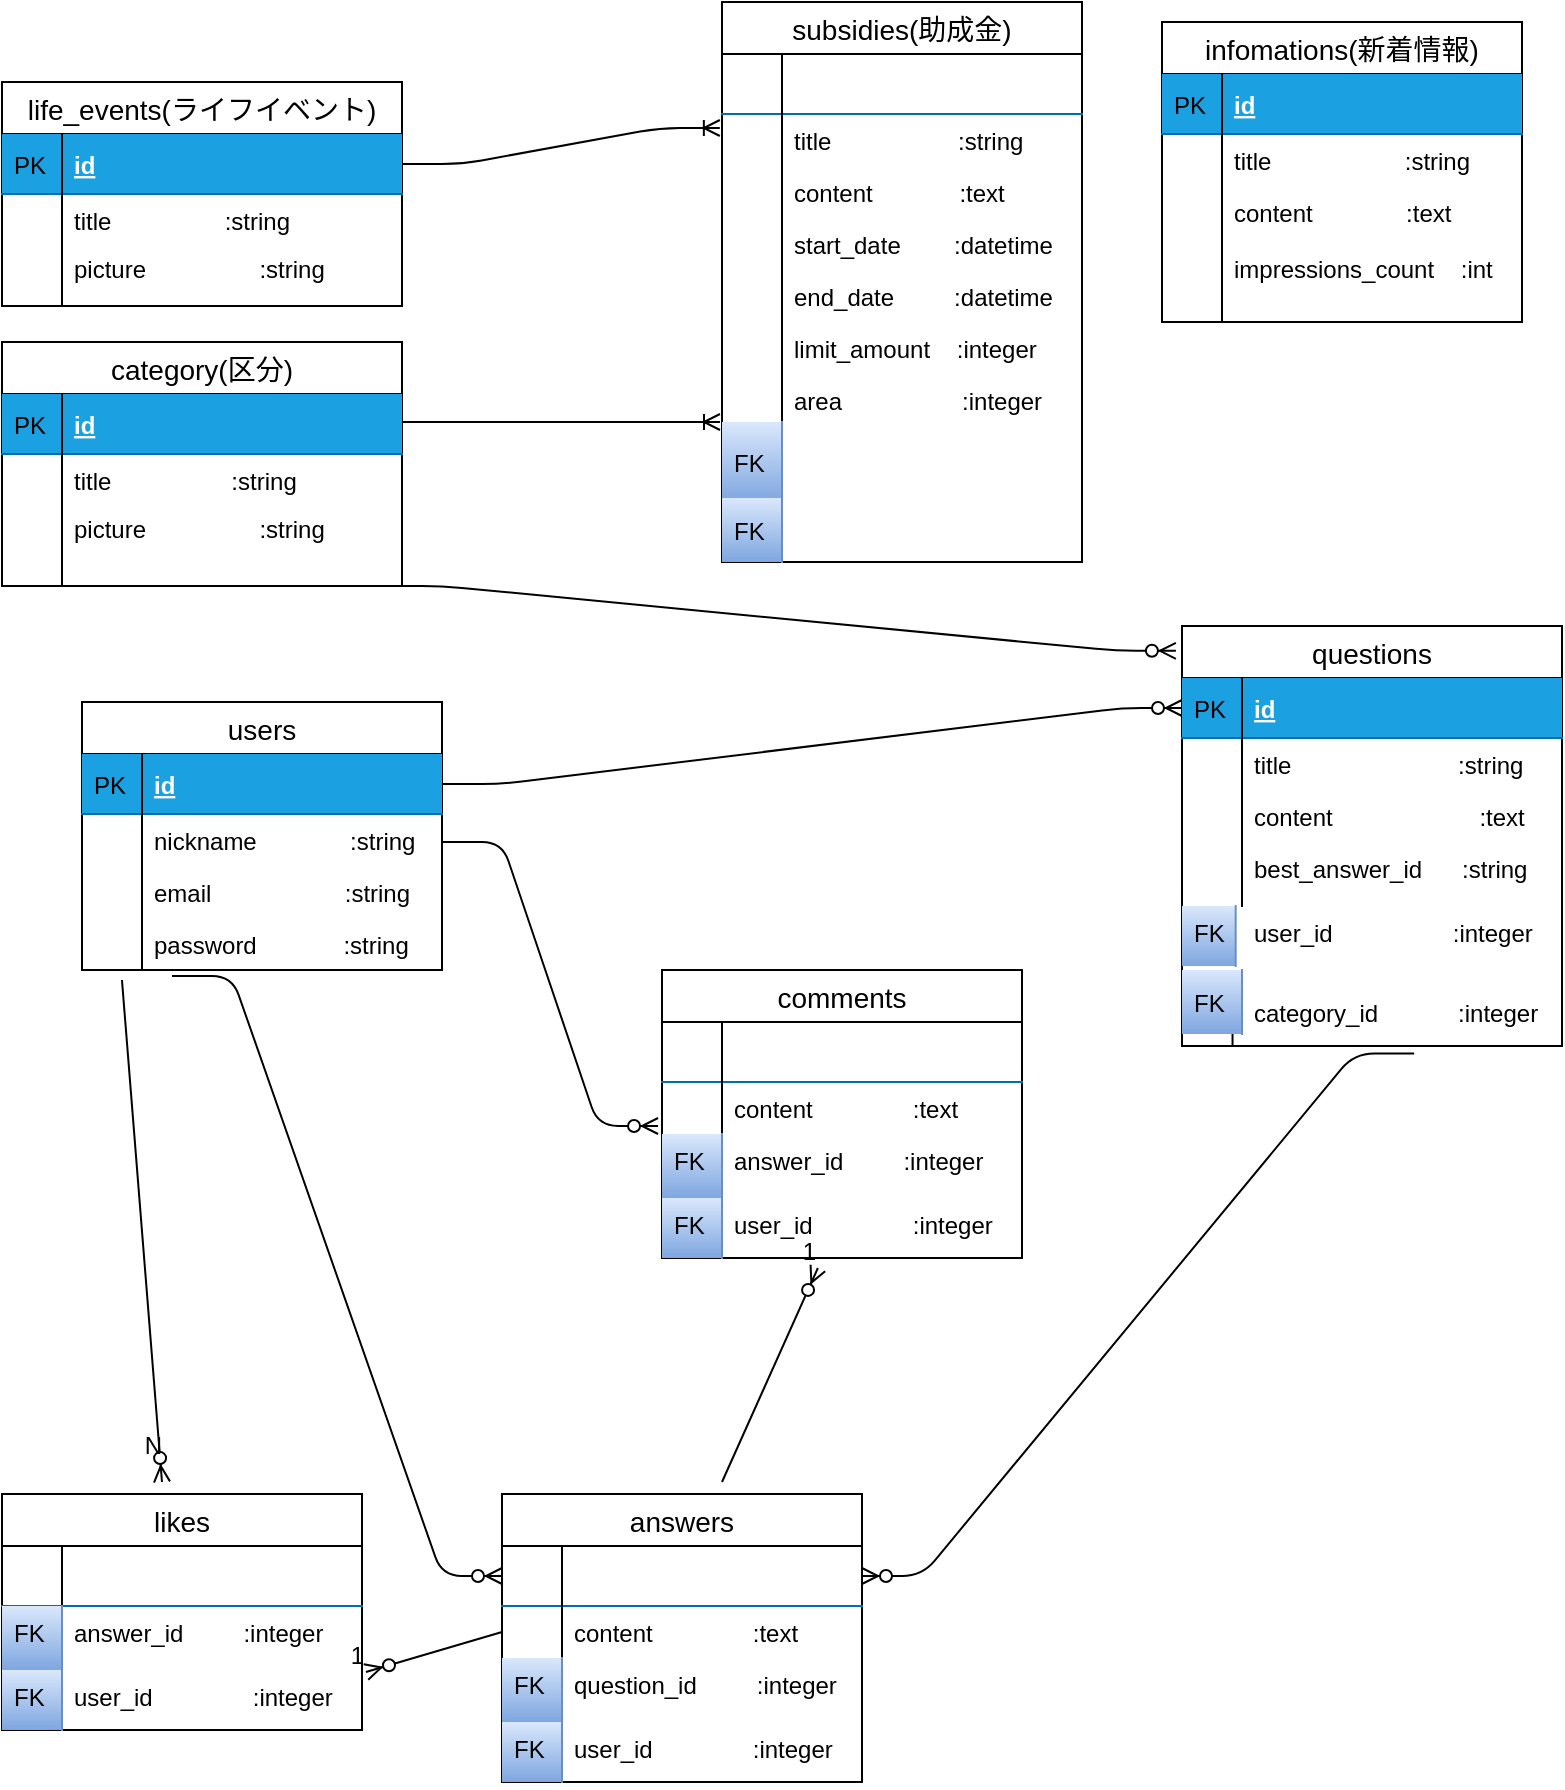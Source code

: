 <mxfile version="13.1.3">
    <diagram id="6hGFLwfOUW9BJ-s0fimq" name="Page-1">
        <mxGraphModel dx="965" dy="697" grid="1" gridSize="10" guides="1" tooltips="1" connect="1" arrows="1" fold="1" page="1" pageScale="1" pageWidth="827" pageHeight="1169" math="0" shadow="0">
            <root>
                <mxCell id="0"/>
                <mxCell id="1" parent="0"/>
                <mxCell id="82" value="" style="edgeStyle=entityRelationEdgeStyle;fontSize=12;html=1;endArrow=ERoneToMany;entryX=-0.006;entryY=0.269;entryDx=0;entryDy=0;exitX=1;exitY=0.5;exitDx=0;exitDy=0;entryPerimeter=0;" parent="1" source="39" target="22" edge="1">
                    <mxGeometry width="100" height="100" relative="1" as="geometry">
                        <mxPoint x="240" y="364" as="sourcePoint"/>
                        <mxPoint x="340" y="264" as="targetPoint"/>
                    </mxGeometry>
                </mxCell>
                <mxCell id="83" value="category(区分)" style="swimlane;fontStyle=0;childLayout=stackLayout;horizontal=1;startSize=26;horizontalStack=0;resizeParent=1;resizeParentMax=0;resizeLast=0;collapsible=1;marginBottom=0;align=center;fontSize=14;" parent="1" vertex="1">
                    <mxGeometry x="20" y="430" width="200" height="122" as="geometry"/>
                </mxCell>
                <mxCell id="84" value="id" style="shape=partialRectangle;top=0;left=0;right=0;bottom=1;align=left;verticalAlign=middle;fillColor=#1ba1e2;spacingLeft=34;spacingRight=4;overflow=hidden;rotatable=0;points=[[0,0.5],[1,0.5]];portConstraint=eastwest;dropTarget=0;fontStyle=5;fontSize=12;strokeColor=#006EAF;fontColor=#ffffff;" parent="83" vertex="1">
                    <mxGeometry y="26" width="200" height="30" as="geometry"/>
                </mxCell>
                <mxCell id="85" value="PK" style="shape=partialRectangle;top=0;left=0;bottom=0;fillColor=none;align=left;verticalAlign=middle;spacingLeft=4;spacingRight=4;overflow=hidden;rotatable=0;points=[];portConstraint=eastwest;part=1;fontSize=12;" parent="84" vertex="1" connectable="0">
                    <mxGeometry width="30" height="30" as="geometry"/>
                </mxCell>
                <mxCell id="86" value="title                  :string" style="shape=partialRectangle;top=0;left=0;right=0;bottom=0;align=left;verticalAlign=top;fillColor=none;spacingLeft=34;spacingRight=4;overflow=hidden;rotatable=0;points=[[0,0.5],[1,0.5]];portConstraint=eastwest;dropTarget=0;fontSize=12;" parent="83" vertex="1">
                    <mxGeometry y="56" width="200" height="64" as="geometry"/>
                </mxCell>
                <mxCell id="87" value="" style="shape=partialRectangle;top=0;left=0;bottom=0;fillColor=none;align=left;verticalAlign=top;spacingLeft=4;spacingRight=4;overflow=hidden;rotatable=0;points=[];portConstraint=eastwest;part=1;fontSize=12;" parent="86" vertex="1" connectable="0">
                    <mxGeometry width="30" height="64" as="geometry"/>
                </mxCell>
                <mxCell id="88" value="" style="shape=partialRectangle;top=0;left=0;right=0;bottom=0;align=left;verticalAlign=top;fillColor=none;spacingLeft=34;spacingRight=4;overflow=hidden;rotatable=0;points=[[0,0.5],[1,0.5]];portConstraint=eastwest;dropTarget=0;fontSize=12;" parent="83" vertex="1">
                    <mxGeometry y="120" width="200" height="2" as="geometry"/>
                </mxCell>
                <mxCell id="89" value="" style="shape=partialRectangle;top=0;left=0;bottom=0;fillColor=none;align=left;verticalAlign=top;spacingLeft=4;spacingRight=4;overflow=hidden;rotatable=0;points=[];portConstraint=eastwest;part=1;fontSize=12;" parent="88" vertex="1" connectable="0">
                    <mxGeometry width="30" height="2.0" as="geometry"/>
                </mxCell>
                <mxCell id="90" value="" style="edgeStyle=entityRelationEdgeStyle;fontSize=12;html=1;endArrow=ERoneToMany;exitX=1;exitY=0.5;exitDx=0;exitDy=0;" parent="1" edge="1">
                    <mxGeometry width="100" height="100" relative="1" as="geometry">
                        <mxPoint x="220" y="470" as="sourcePoint"/>
                        <mxPoint x="379" y="470" as="targetPoint"/>
                    </mxGeometry>
                </mxCell>
                <mxCell id="38" value="life_events(ライフイベント)" style="swimlane;fontStyle=0;childLayout=stackLayout;horizontal=1;startSize=26;horizontalStack=0;resizeParent=1;resizeParentMax=0;resizeLast=0;collapsible=1;marginBottom=0;align=center;fontSize=14;" parent="1" vertex="1">
                    <mxGeometry x="20" y="300" width="200" height="112" as="geometry"/>
                </mxCell>
                <mxCell id="39" value="id" style="shape=partialRectangle;top=0;left=0;right=0;bottom=1;align=left;verticalAlign=middle;fillColor=#1ba1e2;spacingLeft=34;spacingRight=4;overflow=hidden;rotatable=0;points=[[0,0.5],[1,0.5]];portConstraint=eastwest;dropTarget=0;fontStyle=5;fontSize=12;strokeColor=#006EAF;fontColor=#ffffff;" parent="38" vertex="1">
                    <mxGeometry y="26" width="200" height="30" as="geometry"/>
                </mxCell>
                <mxCell id="40" value="PK" style="shape=partialRectangle;top=0;left=0;bottom=0;fillColor=none;align=left;verticalAlign=middle;spacingLeft=4;spacingRight=4;overflow=hidden;rotatable=0;points=[];portConstraint=eastwest;part=1;fontSize=12;" parent="39" vertex="1" connectable="0">
                    <mxGeometry width="30" height="30" as="geometry"/>
                </mxCell>
                <mxCell id="41" value="title                 :string" style="shape=partialRectangle;top=0;left=0;right=0;bottom=0;align=left;verticalAlign=top;fillColor=none;spacingLeft=34;spacingRight=4;overflow=hidden;rotatable=0;points=[[0,0.5],[1,0.5]];portConstraint=eastwest;dropTarget=0;fontSize=12;" parent="38" vertex="1">
                    <mxGeometry y="56" width="200" height="54" as="geometry"/>
                </mxCell>
                <mxCell id="42" value="" style="shape=partialRectangle;top=0;left=0;bottom=0;fillColor=none;align=left;verticalAlign=top;spacingLeft=4;spacingRight=4;overflow=hidden;rotatable=0;points=[];portConstraint=eastwest;part=1;fontSize=12;" parent="41" vertex="1" connectable="0">
                    <mxGeometry width="30" height="54.0" as="geometry"/>
                </mxCell>
                <mxCell id="55" value="" style="shape=partialRectangle;top=0;left=0;right=0;bottom=0;align=left;verticalAlign=top;fillColor=none;spacingLeft=34;spacingRight=4;overflow=hidden;rotatable=0;points=[[0,0.5],[1,0.5]];portConstraint=eastwest;dropTarget=0;fontSize=12;" parent="38" vertex="1">
                    <mxGeometry y="110" width="200" height="2" as="geometry"/>
                </mxCell>
                <mxCell id="56" value="" style="shape=partialRectangle;top=0;left=0;bottom=0;fillColor=none;align=left;verticalAlign=top;spacingLeft=4;spacingRight=4;overflow=hidden;rotatable=0;points=[];portConstraint=eastwest;part=1;fontSize=12;" parent="55" vertex="1" connectable="0">
                    <mxGeometry width="30" height="2.0" as="geometry"/>
                </mxCell>
                <mxCell id="19" value="subsidies(助成金)" style="swimlane;fontStyle=0;childLayout=stackLayout;horizontal=1;startSize=26;horizontalStack=0;resizeParent=1;resizeParentMax=0;resizeLast=0;collapsible=1;marginBottom=0;align=center;fontSize=14;" parent="1" vertex="1">
                    <mxGeometry x="380" y="260" width="180" height="280" as="geometry">
                        <mxRectangle x="380" y="260" width="140" height="26" as="alternateBounds"/>
                    </mxGeometry>
                </mxCell>
                <mxCell id="20" value="id" style="shape=partialRectangle;top=0;left=0;right=0;bottom=1;align=left;verticalAlign=middle;fillColor=none;spacingLeft=34;spacingRight=4;overflow=hidden;rotatable=0;points=[[0,0.5],[1,0.5]];portConstraint=eastwest;dropTarget=0;fontStyle=5;fontSize=12;strokeColor=#006EAF;fontColor=#ffffff;" parent="19" vertex="1">
                    <mxGeometry y="26" width="180" height="30" as="geometry"/>
                </mxCell>
                <mxCell id="21" value="" style="shape=partialRectangle;top=0;left=0;bottom=0;fillColor=none;align=left;verticalAlign=middle;spacingLeft=4;spacingRight=4;overflow=hidden;rotatable=0;points=[];portConstraint=eastwest;part=1;fontSize=12;" parent="20" vertex="1" connectable="0">
                    <mxGeometry width="30" height="30" as="geometry"/>
                </mxCell>
                <mxCell id="22" value="title                   :string" style="shape=partialRectangle;top=0;left=0;right=0;bottom=0;align=left;verticalAlign=top;fillColor=none;spacingLeft=34;spacingRight=4;overflow=hidden;rotatable=0;points=[[0,0.5],[1,0.5]];portConstraint=eastwest;dropTarget=0;fontSize=12;" parent="19" vertex="1">
                    <mxGeometry y="56" width="180" height="26" as="geometry"/>
                </mxCell>
                <mxCell id="23" value="" style="shape=partialRectangle;top=0;left=0;bottom=0;fillColor=none;align=left;verticalAlign=top;spacingLeft=4;spacingRight=4;overflow=hidden;rotatable=0;points=[];portConstraint=eastwest;part=1;fontSize=12;" parent="22" vertex="1" connectable="0">
                    <mxGeometry width="30" height="26" as="geometry"/>
                </mxCell>
                <mxCell id="24" value="content             :text" style="shape=partialRectangle;top=0;left=0;right=0;bottom=0;align=left;verticalAlign=top;fillColor=none;spacingLeft=34;spacingRight=4;overflow=hidden;rotatable=0;points=[[0,0.5],[1,0.5]];portConstraint=eastwest;dropTarget=0;fontSize=12;" parent="19" vertex="1">
                    <mxGeometry y="82" width="180" height="26" as="geometry"/>
                </mxCell>
                <mxCell id="25" value="" style="shape=partialRectangle;top=0;left=0;bottom=0;fillColor=none;align=left;verticalAlign=top;spacingLeft=4;spacingRight=4;overflow=hidden;rotatable=0;points=[];portConstraint=eastwest;part=1;fontSize=12;" parent="24" vertex="1" connectable="0">
                    <mxGeometry width="30" height="26" as="geometry"/>
                </mxCell>
                <mxCell id="26" value="start_date        :datetime" style="shape=partialRectangle;top=0;left=0;right=0;bottom=0;align=left;verticalAlign=top;fillColor=none;spacingLeft=34;spacingRight=4;overflow=hidden;rotatable=0;points=[[0,0.5],[1,0.5]];portConstraint=eastwest;dropTarget=0;fontSize=12;" parent="19" vertex="1">
                    <mxGeometry y="108" width="180" height="26" as="geometry"/>
                </mxCell>
                <mxCell id="27" value="" style="shape=partialRectangle;top=0;left=0;bottom=0;fillColor=none;align=left;verticalAlign=top;spacingLeft=4;spacingRight=4;overflow=hidden;rotatable=0;points=[];portConstraint=eastwest;part=1;fontSize=12;" parent="26" vertex="1" connectable="0">
                    <mxGeometry width="30" height="26" as="geometry"/>
                </mxCell>
                <mxCell id="28" value="end_date         :datetime" style="shape=partialRectangle;top=0;left=0;right=0;bottom=0;align=left;verticalAlign=top;fillColor=none;spacingLeft=34;spacingRight=4;overflow=hidden;rotatable=0;points=[[0,0.5],[1,0.5]];portConstraint=eastwest;dropTarget=0;fontSize=12;" parent="19" vertex="1">
                    <mxGeometry y="134" width="180" height="26" as="geometry"/>
                </mxCell>
                <mxCell id="29" value="" style="shape=partialRectangle;top=0;left=0;bottom=0;fillColor=none;align=left;verticalAlign=top;spacingLeft=4;spacingRight=4;overflow=hidden;rotatable=0;points=[];portConstraint=eastwest;part=1;fontSize=12;" parent="28" vertex="1" connectable="0">
                    <mxGeometry width="30" height="26" as="geometry"/>
                </mxCell>
                <mxCell id="34" value="limit_amount    :integer" style="shape=partialRectangle;top=0;left=0;right=0;bottom=0;align=left;verticalAlign=top;fillColor=none;spacingLeft=34;spacingRight=4;overflow=hidden;rotatable=0;points=[[0,0.5],[1,0.5]];portConstraint=eastwest;dropTarget=0;fontSize=12;" parent="19" vertex="1">
                    <mxGeometry y="160" width="180" height="26" as="geometry"/>
                </mxCell>
                <mxCell id="35" value="" style="shape=partialRectangle;top=0;left=0;bottom=0;fillColor=none;align=left;verticalAlign=top;spacingLeft=4;spacingRight=4;overflow=hidden;rotatable=0;points=[];portConstraint=eastwest;part=1;fontSize=12;" parent="34" vertex="1" connectable="0">
                    <mxGeometry width="30" height="26" as="geometry"/>
                </mxCell>
                <mxCell id="36" value="area                  :integer" style="shape=partialRectangle;top=0;left=0;right=0;bottom=0;align=left;verticalAlign=top;fillColor=none;spacingLeft=34;spacingRight=4;overflow=hidden;rotatable=0;points=[[0,0.5],[1,0.5]];portConstraint=eastwest;dropTarget=0;fontSize=12;" parent="19" vertex="1">
                    <mxGeometry y="186" width="180" height="94" as="geometry"/>
                </mxCell>
                <mxCell id="37" value="" style="shape=partialRectangle;top=0;left=0;bottom=0;fillColor=none;align=left;verticalAlign=top;spacingLeft=4;spacingRight=4;overflow=hidden;rotatable=0;points=[];portConstraint=eastwest;part=1;fontSize=12;" parent="36" vertex="1" connectable="0">
                    <mxGeometry width="30" height="94.0" as="geometry"/>
                </mxCell>
                <mxCell id="116" value="users" style="swimlane;fontStyle=0;childLayout=stackLayout;horizontal=1;startSize=26;horizontalStack=0;resizeParent=1;resizeParentMax=0;resizeLast=0;collapsible=1;marginBottom=0;align=center;fontSize=14;" parent="1" vertex="1">
                    <mxGeometry x="60" y="610" width="180" height="134" as="geometry">
                        <mxRectangle x="380" y="260" width="140" height="26" as="alternateBounds"/>
                    </mxGeometry>
                </mxCell>
                <mxCell id="117" value="id" style="shape=partialRectangle;top=0;left=0;right=0;bottom=1;align=left;verticalAlign=middle;fillColor=#1ba1e2;spacingLeft=34;spacingRight=4;overflow=hidden;rotatable=0;points=[[0,0.5],[1,0.5]];portConstraint=eastwest;dropTarget=0;fontStyle=5;fontSize=12;strokeColor=#006EAF;fontColor=#ffffff;" parent="116" vertex="1">
                    <mxGeometry y="26" width="180" height="30" as="geometry"/>
                </mxCell>
                <mxCell id="118" value="PK" style="shape=partialRectangle;top=0;left=0;bottom=0;fillColor=none;align=left;verticalAlign=middle;spacingLeft=4;spacingRight=4;overflow=hidden;rotatable=0;points=[];portConstraint=eastwest;part=1;fontSize=12;" parent="117" vertex="1" connectable="0">
                    <mxGeometry width="30" height="30" as="geometry"/>
                </mxCell>
                <mxCell id="119" value="nickname              :string" style="shape=partialRectangle;top=0;left=0;right=0;bottom=0;align=left;verticalAlign=top;fillColor=none;spacingLeft=34;spacingRight=4;overflow=hidden;rotatable=0;points=[[0,0.5],[1,0.5]];portConstraint=eastwest;dropTarget=0;fontSize=12;" parent="116" vertex="1">
                    <mxGeometry y="56" width="180" height="26" as="geometry"/>
                </mxCell>
                <mxCell id="120" value="" style="shape=partialRectangle;top=0;left=0;bottom=0;fillColor=none;align=left;verticalAlign=top;spacingLeft=4;spacingRight=4;overflow=hidden;rotatable=0;points=[];portConstraint=eastwest;part=1;fontSize=12;" parent="119" vertex="1" connectable="0">
                    <mxGeometry width="30" height="26" as="geometry"/>
                </mxCell>
                <mxCell id="121" value="email                    :string" style="shape=partialRectangle;top=0;left=0;right=0;bottom=0;align=left;verticalAlign=top;fillColor=none;spacingLeft=34;spacingRight=4;overflow=hidden;rotatable=0;points=[[0,0.5],[1,0.5]];portConstraint=eastwest;dropTarget=0;fontSize=12;" parent="116" vertex="1">
                    <mxGeometry y="82" width="180" height="26" as="geometry"/>
                </mxCell>
                <mxCell id="122" value="" style="shape=partialRectangle;top=0;left=0;bottom=0;fillColor=none;align=left;verticalAlign=top;spacingLeft=4;spacingRight=4;overflow=hidden;rotatable=0;points=[];portConstraint=eastwest;part=1;fontSize=12;" parent="121" vertex="1" connectable="0">
                    <mxGeometry width="30" height="26" as="geometry"/>
                </mxCell>
                <mxCell id="123" value="password             :string" style="shape=partialRectangle;top=0;left=0;right=0;bottom=0;align=left;verticalAlign=top;fillColor=none;spacingLeft=34;spacingRight=4;overflow=hidden;rotatable=0;points=[[0,0.5],[1,0.5]];portConstraint=eastwest;dropTarget=0;fontSize=12;" parent="116" vertex="1">
                    <mxGeometry y="108" width="180" height="26" as="geometry"/>
                </mxCell>
                <mxCell id="124" value="" style="shape=partialRectangle;top=0;left=0;bottom=0;fillColor=none;align=left;verticalAlign=top;spacingLeft=4;spacingRight=4;overflow=hidden;rotatable=0;points=[];portConstraint=eastwest;part=1;fontSize=12;" parent="123" vertex="1" connectable="0">
                    <mxGeometry width="30" height="26" as="geometry"/>
                </mxCell>
                <mxCell id="160" value="" style="edgeStyle=entityRelationEdgeStyle;fontSize=12;html=1;endArrow=ERzeroToMany;endFill=1;exitX=0.25;exitY=1.115;exitDx=0;exitDy=0;exitPerimeter=0;entryX=0;entryY=0.5;entryDx=0;entryDy=0;" parent="1" source="123" target="136" edge="1">
                    <mxGeometry width="100" height="100" relative="1" as="geometry">
                        <mxPoint x="280" y="720" as="sourcePoint"/>
                        <mxPoint x="270" y="980" as="targetPoint"/>
                    </mxGeometry>
                </mxCell>
                <mxCell id="161" value="" style="edgeStyle=entityRelationEdgeStyle;fontSize=12;html=1;endArrow=ERzeroToMany;endFill=1;entryX=0;entryY=0.5;entryDx=0;entryDy=0;exitX=1;exitY=0.5;exitDx=0;exitDy=0;" parent="1" source="117" target="145" edge="1">
                    <mxGeometry width="100" height="100" relative="1" as="geometry">
                        <mxPoint x="250" y="651" as="sourcePoint"/>
                        <mxPoint x="410" y="780" as="targetPoint"/>
                    </mxGeometry>
                </mxCell>
                <mxCell id="178" value="" style="edgeStyle=entityRelationEdgeStyle;fontSize=12;html=1;endArrow=ERzeroToMany;endFill=1;exitX=0.611;exitY=1.125;exitDx=0;exitDy=0;exitPerimeter=0;" parent="1" source="204" target="136" edge="1">
                    <mxGeometry width="100" height="100" relative="1" as="geometry">
                        <mxPoint x="580" y="870" as="sourcePoint"/>
                        <mxPoint x="570" y="940" as="targetPoint"/>
                    </mxGeometry>
                </mxCell>
                <mxCell id="191" value="" style="endArrow=ERzeroToMany;html=1;rounded=0;exitX=0.111;exitY=1.192;exitDx=0;exitDy=0;exitPerimeter=0;endFill=1;" parent="1" source="123" edge="1">
                    <mxGeometry relative="1" as="geometry">
                        <mxPoint x="80" y="760" as="sourcePoint"/>
                        <mxPoint x="100" y="1000" as="targetPoint"/>
                        <Array as="points">
                            <mxPoint x="100" y="1000"/>
                        </Array>
                    </mxGeometry>
                </mxCell>
                <mxCell id="192" value="N" style="resizable=0;html=1;align=right;verticalAlign=bottom;" parent="191" connectable="0" vertex="1">
                    <mxGeometry x="1" relative="1" as="geometry">
                        <mxPoint y="-9.95" as="offset"/>
                    </mxGeometry>
                </mxCell>
                <mxCell id="2" value="infomations(新着情報)" style="swimlane;fontStyle=0;childLayout=stackLayout;horizontal=1;startSize=26;horizontalStack=0;resizeParent=1;resizeParentMax=0;resizeLast=0;collapsible=1;marginBottom=0;align=center;fontSize=14;" parent="1" vertex="1">
                    <mxGeometry x="600" y="270" width="180" height="150" as="geometry"/>
                </mxCell>
                <mxCell id="3" value="id" style="shape=partialRectangle;top=0;left=0;right=0;bottom=1;align=left;verticalAlign=middle;fillColor=#1ba1e2;spacingLeft=34;spacingRight=4;overflow=hidden;rotatable=0;points=[[0,0.5],[1,0.5]];portConstraint=eastwest;dropTarget=0;fontStyle=5;fontSize=12;strokeColor=#006EAF;fontColor=#ffffff;" parent="2" vertex="1">
                    <mxGeometry y="26" width="180" height="30" as="geometry"/>
                </mxCell>
                <mxCell id="4" value="PK" style="shape=partialRectangle;top=0;left=0;bottom=0;fillColor=none;align=left;verticalAlign=middle;spacingLeft=4;spacingRight=4;overflow=hidden;rotatable=0;points=[];portConstraint=eastwest;part=1;fontSize=12;" parent="3" vertex="1" connectable="0">
                    <mxGeometry width="30" height="30" as="geometry"/>
                </mxCell>
                <mxCell id="5" value="title                    :string" style="shape=partialRectangle;top=0;left=0;right=0;bottom=0;align=left;verticalAlign=top;fillColor=none;spacingLeft=34;spacingRight=4;overflow=hidden;rotatable=0;points=[[0,0.5],[1,0.5]];portConstraint=eastwest;dropTarget=0;fontSize=12;" parent="2" vertex="1">
                    <mxGeometry y="56" width="180" height="26" as="geometry"/>
                </mxCell>
                <mxCell id="6" value="" style="shape=partialRectangle;top=0;left=0;bottom=0;fillColor=none;align=left;verticalAlign=top;spacingLeft=4;spacingRight=4;overflow=hidden;rotatable=0;points=[];portConstraint=eastwest;part=1;fontSize=12;" parent="5" vertex="1" connectable="0">
                    <mxGeometry width="30" height="26" as="geometry"/>
                </mxCell>
                <mxCell id="7" value="content              :text" style="shape=partialRectangle;top=0;left=0;right=0;bottom=0;align=left;verticalAlign=top;fillColor=none;spacingLeft=34;spacingRight=4;overflow=hidden;rotatable=0;points=[[0,0.5],[1,0.5]];portConstraint=eastwest;dropTarget=0;fontSize=12;" parent="2" vertex="1">
                    <mxGeometry y="82" width="180" height="26" as="geometry"/>
                </mxCell>
                <mxCell id="8" value="" style="shape=partialRectangle;top=0;left=0;bottom=0;fillColor=none;align=left;verticalAlign=top;spacingLeft=4;spacingRight=4;overflow=hidden;rotatable=0;points=[];portConstraint=eastwest;part=1;fontSize=12;" parent="7" vertex="1" connectable="0">
                    <mxGeometry width="30" height="26" as="geometry"/>
                </mxCell>
                <mxCell id="11" value="" style="shape=partialRectangle;top=0;left=0;right=0;bottom=0;align=left;verticalAlign=top;fillColor=none;spacingLeft=34;spacingRight=4;overflow=hidden;rotatable=0;points=[[0,0.5],[1,0.5]];portConstraint=eastwest;dropTarget=0;fontSize=12;" parent="2" vertex="1">
                    <mxGeometry y="108" width="180" height="42" as="geometry"/>
                </mxCell>
                <mxCell id="12" value="" style="shape=partialRectangle;top=0;left=0;bottom=0;fillColor=none;align=left;verticalAlign=top;spacingLeft=4;spacingRight=4;overflow=hidden;rotatable=0;points=[];portConstraint=eastwest;part=1;fontSize=12;" parent="11" vertex="1" connectable="0">
                    <mxGeometry width="30" height="42" as="geometry"/>
                </mxCell>
                <mxCell id="80" value="life_event_id    :integer" style="shape=partialRectangle;top=0;left=0;right=0;bottom=1;align=left;verticalAlign=middle;fillColor=none;spacingLeft=34;spacingRight=4;overflow=hidden;rotatable=0;points=[[0,0.5],[1,0.5]];portConstraint=eastwest;dropTarget=0;fontStyle=5;fontSize=12;strokeColor=none;fontColor=#FFFFFF;" parent="1" vertex="1">
                    <mxGeometry x="380" y="470" width="180" height="40" as="geometry"/>
                </mxCell>
                <mxCell id="81" value="FK" style="shape=partialRectangle;top=0;left=0;bottom=0;fillColor=#dae8fc;align=left;verticalAlign=middle;spacingLeft=4;spacingRight=4;overflow=hidden;rotatable=0;points=[];portConstraint=eastwest;part=1;fontSize=12;strokeColor=#6c8ebf;gradientColor=#7ea6e0;" parent="80" vertex="1" connectable="0">
                    <mxGeometry width="30" height="40" as="geometry"/>
                </mxCell>
                <mxCell id="95" value="category_id    :integer" style="shape=partialRectangle;top=0;left=0;right=0;bottom=1;align=left;verticalAlign=middle;fillColor=none;spacingLeft=34;spacingRight=4;overflow=hidden;rotatable=0;points=[[0,0.5],[1,0.5]];portConstraint=eastwest;dropTarget=0;fontStyle=5;fontSize=12;strokeColor=none;fontColor=#FFFFFF;" parent="1" vertex="1">
                    <mxGeometry x="380" y="508" width="180" height="32" as="geometry"/>
                </mxCell>
                <mxCell id="96" value="FK" style="shape=partialRectangle;top=0;left=0;bottom=0;fillColor=#dae8fc;align=left;verticalAlign=middle;spacingLeft=4;spacingRight=4;overflow=hidden;rotatable=0;points=[];portConstraint=eastwest;part=1;fontSize=12;strokeColor=#6c8ebf;gradientColor=#7ea6e0;" parent="95" vertex="1" connectable="0">
                    <mxGeometry width="30" height="32" as="geometry"/>
                </mxCell>
                <mxCell id="195" value="impressions_count    :int" style="shape=partialRectangle;top=0;left=0;right=0;bottom=0;align=left;verticalAlign=top;fillColor=none;spacingLeft=34;spacingRight=4;overflow=hidden;rotatable=0;points=[[0,0.5],[1,0.5]];portConstraint=eastwest;dropTarget=0;fontSize=12;" parent="1" vertex="1">
                    <mxGeometry x="600" y="380" width="180" height="26" as="geometry"/>
                </mxCell>
                <mxCell id="196" value="" style="shape=partialRectangle;top=0;left=0;bottom=0;fillColor=none;align=left;verticalAlign=top;spacingLeft=4;spacingRight=4;overflow=hidden;rotatable=0;points=[];portConstraint=eastwest;part=1;fontSize=12;" parent="195" vertex="1" connectable="0">
                    <mxGeometry width="30" height="26" as="geometry"/>
                </mxCell>
                <mxCell id="197" value="picture                 :string" style="shape=partialRectangle;top=0;left=0;right=0;bottom=0;align=left;verticalAlign=top;fillColor=none;spacingLeft=34;spacingRight=4;overflow=hidden;rotatable=0;points=[[0,0.5],[1,0.5]];portConstraint=eastwest;dropTarget=0;fontSize=12;" parent="1" vertex="1">
                    <mxGeometry x="20" y="510" width="200" height="26" as="geometry"/>
                </mxCell>
                <mxCell id="198" value="" style="shape=partialRectangle;top=0;left=0;bottom=0;fillColor=none;align=left;verticalAlign=top;spacingLeft=4;spacingRight=4;overflow=hidden;rotatable=0;points=[];portConstraint=eastwest;part=1;fontSize=12;" parent="197" vertex="1" connectable="0">
                    <mxGeometry width="30" height="26" as="geometry"/>
                </mxCell>
                <mxCell id="199" value="picture                 :string" style="shape=partialRectangle;top=0;left=0;right=0;bottom=0;align=left;verticalAlign=top;fillColor=none;spacingLeft=34;spacingRight=4;overflow=hidden;rotatable=0;points=[[0,0.5],[1,0.5]];portConstraint=eastwest;dropTarget=0;fontSize=12;" parent="1" vertex="1">
                    <mxGeometry x="20" y="380" width="200" height="26" as="geometry"/>
                </mxCell>
                <mxCell id="200" value="" style="shape=partialRectangle;top=0;left=0;bottom=0;fillColor=none;align=left;verticalAlign=top;spacingLeft=4;spacingRight=4;overflow=hidden;rotatable=0;points=[];portConstraint=eastwest;part=1;fontSize=12;" parent="199" vertex="1" connectable="0">
                    <mxGeometry width="30" height="26" as="geometry"/>
                </mxCell>
                <mxCell id="201" value="" style="edgeStyle=entityRelationEdgeStyle;fontSize=12;html=1;endArrow=ERzeroToMany;endFill=1;entryX=-0.016;entryY=0.059;entryDx=0;entryDy=0;exitX=1;exitY=0.5;exitDx=0;exitDy=0;entryPerimeter=0;" parent="1" target="144" edge="1">
                    <mxGeometry width="100" height="100" relative="1" as="geometry">
                        <mxPoint x="210" y="552" as="sourcePoint"/>
                        <mxPoint x="400" y="552" as="targetPoint"/>
                    </mxGeometry>
                </mxCell>
                <mxCell id="209" value="" style="endArrow=ERzeroToMany;html=1;rounded=0;entryX=1.011;entryY=0.033;entryDx=0;entryDy=0;entryPerimeter=0;endFill=1;exitX=0;exitY=0.5;exitDx=0;exitDy=0;" parent="1" source="140" target="188" edge="1">
                    <mxGeometry relative="1" as="geometry">
                        <mxPoint x="210" y="920" as="sourcePoint"/>
                        <mxPoint x="300" y="920" as="targetPoint"/>
                    </mxGeometry>
                </mxCell>
                <mxCell id="210" value="1" style="resizable=0;html=1;align=right;verticalAlign=bottom;" parent="209" connectable="0" vertex="1">
                    <mxGeometry x="1" relative="1" as="geometry"/>
                </mxCell>
                <mxCell id="179" value="likes" style="swimlane;fontStyle=0;childLayout=stackLayout;horizontal=1;startSize=26;horizontalStack=0;resizeParent=1;resizeParentMax=0;resizeLast=0;collapsible=1;marginBottom=0;align=center;fontSize=14;" parent="1" vertex="1">
                    <mxGeometry x="20" y="1006" width="180" height="118" as="geometry">
                        <mxRectangle x="380" y="260" width="140" height="26" as="alternateBounds"/>
                    </mxGeometry>
                </mxCell>
                <mxCell id="180" value="id" style="shape=partialRectangle;top=0;left=0;right=0;bottom=1;align=left;verticalAlign=middle;fillColor=none;spacingLeft=34;spacingRight=4;overflow=hidden;rotatable=0;points=[[0,0.5],[1,0.5]];portConstraint=eastwest;dropTarget=0;fontStyle=5;fontSize=12;strokeColor=#006EAF;fontColor=#ffffff;" parent="179" vertex="1">
                    <mxGeometry y="26" width="180" height="30" as="geometry"/>
                </mxCell>
                <mxCell id="181" value="" style="shape=partialRectangle;top=0;left=0;bottom=0;fillColor=none;align=left;verticalAlign=middle;spacingLeft=4;spacingRight=4;overflow=hidden;rotatable=0;points=[];portConstraint=eastwest;part=1;fontSize=12;" parent="180" vertex="1" connectable="0">
                    <mxGeometry width="30" height="30" as="geometry"/>
                </mxCell>
                <mxCell id="186" value="answer_id         :integer" style="shape=partialRectangle;top=0;left=0;right=0;bottom=0;align=left;verticalAlign=top;fillColor=none;spacingLeft=34;spacingRight=4;overflow=hidden;rotatable=0;points=[[0,0.5],[1,0.5]];portConstraint=eastwest;dropTarget=0;fontSize=12;" parent="179" vertex="1">
                    <mxGeometry y="56" width="180" height="32" as="geometry"/>
                </mxCell>
                <mxCell id="187" value="FK" style="shape=partialRectangle;top=0;left=0;bottom=0;fillColor=#dae8fc;align=left;verticalAlign=top;spacingLeft=4;spacingRight=4;overflow=hidden;rotatable=0;points=[];portConstraint=eastwest;part=1;fontSize=12;gradientColor=#7ea6e0;strokeColor=#6c8ebf;" parent="186" vertex="1" connectable="0">
                    <mxGeometry width="30" height="32" as="geometry"/>
                </mxCell>
                <mxCell id="188" value="user_id               :integer" style="shape=partialRectangle;top=0;left=0;right=0;bottom=0;align=left;verticalAlign=top;fillColor=none;spacingLeft=34;spacingRight=4;overflow=hidden;rotatable=0;points=[[0,0.5],[1,0.5]];portConstraint=eastwest;dropTarget=0;fontSize=12;" parent="179" vertex="1">
                    <mxGeometry y="88" width="180" height="30" as="geometry"/>
                </mxCell>
                <mxCell id="189" value="FK" style="shape=partialRectangle;top=0;left=0;bottom=0;fillColor=#dae8fc;align=left;verticalAlign=top;spacingLeft=4;spacingRight=4;overflow=hidden;rotatable=0;points=[];portConstraint=eastwest;part=1;fontSize=12;gradientColor=#7ea6e0;strokeColor=#6c8ebf;" parent="188" vertex="1" connectable="0">
                    <mxGeometry width="30" height="30" as="geometry"/>
                </mxCell>
                <mxCell id="135" value="answers" style="swimlane;fontStyle=0;childLayout=stackLayout;horizontal=1;startSize=26;horizontalStack=0;resizeParent=1;resizeParentMax=0;resizeLast=0;collapsible=1;marginBottom=0;align=center;fontSize=14;" parent="1" vertex="1">
                    <mxGeometry x="270" y="1006" width="180" height="144" as="geometry">
                        <mxRectangle x="380" y="260" width="140" height="26" as="alternateBounds"/>
                    </mxGeometry>
                </mxCell>
                <mxCell id="136" value="id" style="shape=partialRectangle;top=0;left=0;right=0;bottom=1;align=left;verticalAlign=middle;fillColor=none;spacingLeft=34;spacingRight=4;overflow=hidden;rotatable=0;points=[[0,0.5],[1,0.5]];portConstraint=eastwest;dropTarget=0;fontStyle=5;fontSize=12;strokeColor=#006EAF;fontColor=#ffffff;" parent="135" vertex="1">
                    <mxGeometry y="26" width="180" height="30" as="geometry"/>
                </mxCell>
                <mxCell id="137" value="" style="shape=partialRectangle;top=0;left=0;bottom=0;fillColor=none;align=left;verticalAlign=middle;spacingLeft=4;spacingRight=4;overflow=hidden;rotatable=0;points=[];portConstraint=eastwest;part=1;fontSize=12;" parent="136" vertex="1" connectable="0">
                    <mxGeometry width="30" height="30" as="geometry"/>
                </mxCell>
                <mxCell id="140" value="content               :text" style="shape=partialRectangle;top=0;left=0;right=0;bottom=0;align=left;verticalAlign=top;fillColor=none;spacingLeft=34;spacingRight=4;overflow=hidden;rotatable=0;points=[[0,0.5],[1,0.5]];portConstraint=eastwest;dropTarget=0;fontSize=12;" parent="135" vertex="1">
                    <mxGeometry y="56" width="180" height="26" as="geometry"/>
                </mxCell>
                <mxCell id="141" value="" style="shape=partialRectangle;top=0;left=0;bottom=0;fillColor=none;align=left;verticalAlign=top;spacingLeft=4;spacingRight=4;overflow=hidden;rotatable=0;points=[];portConstraint=eastwest;part=1;fontSize=12;" parent="140" vertex="1" connectable="0">
                    <mxGeometry width="30" height="26" as="geometry"/>
                </mxCell>
                <mxCell id="142" value="question_id         :integer" style="shape=partialRectangle;top=0;left=0;right=0;bottom=0;align=left;verticalAlign=top;fillColor=none;spacingLeft=34;spacingRight=4;overflow=hidden;rotatable=0;points=[[0,0.5],[1,0.5]];portConstraint=eastwest;dropTarget=0;fontSize=12;" parent="135" vertex="1">
                    <mxGeometry y="82" width="180" height="32" as="geometry"/>
                </mxCell>
                <mxCell id="143" value="FK" style="shape=partialRectangle;top=0;left=0;bottom=0;fillColor=#dae8fc;align=left;verticalAlign=top;spacingLeft=4;spacingRight=4;overflow=hidden;rotatable=0;points=[];portConstraint=eastwest;part=1;fontSize=12;gradientColor=#7ea6e0;strokeColor=#6c8ebf;" parent="142" vertex="1" connectable="0">
                    <mxGeometry width="30" height="32" as="geometry"/>
                </mxCell>
                <mxCell id="176" value="user_id               :integer" style="shape=partialRectangle;top=0;left=0;right=0;bottom=0;align=left;verticalAlign=top;fillColor=none;spacingLeft=34;spacingRight=4;overflow=hidden;rotatable=0;points=[[0,0.5],[1,0.5]];portConstraint=eastwest;dropTarget=0;fontSize=12;" parent="135" vertex="1">
                    <mxGeometry y="114" width="180" height="30" as="geometry"/>
                </mxCell>
                <mxCell id="177" value="FK" style="shape=partialRectangle;top=0;left=0;bottom=0;fillColor=#dae8fc;align=left;verticalAlign=top;spacingLeft=4;spacingRight=4;overflow=hidden;rotatable=0;points=[];portConstraint=eastwest;part=1;fontSize=12;gradientColor=#7ea6e0;strokeColor=#6c8ebf;" parent="176" vertex="1" connectable="0">
                    <mxGeometry width="30" height="30" as="geometry"/>
                </mxCell>
                <mxCell id="144" value="questions" style="swimlane;fontStyle=0;childLayout=stackLayout;horizontal=1;startSize=26;horizontalStack=0;resizeParent=1;resizeParentMax=0;resizeLast=0;collapsible=1;marginBottom=0;align=center;fontSize=14;" parent="1" vertex="1">
                    <mxGeometry x="610" y="572" width="190" height="210" as="geometry">
                        <mxRectangle x="380" y="260" width="140" height="26" as="alternateBounds"/>
                    </mxGeometry>
                </mxCell>
                <mxCell id="145" value="id" style="shape=partialRectangle;top=0;left=0;right=0;bottom=1;align=left;verticalAlign=middle;fillColor=#1ba1e2;spacingLeft=34;spacingRight=4;overflow=hidden;rotatable=0;points=[[0,0.5],[1,0.5]];portConstraint=eastwest;dropTarget=0;fontStyle=5;fontSize=12;strokeColor=#006EAF;fontColor=#ffffff;" parent="144" vertex="1">
                    <mxGeometry y="26" width="190" height="30" as="geometry"/>
                </mxCell>
                <mxCell id="146" value="PK" style="shape=partialRectangle;top=0;left=0;bottom=0;fillColor=none;align=left;verticalAlign=middle;spacingLeft=4;spacingRight=4;overflow=hidden;rotatable=0;points=[];portConstraint=eastwest;part=1;fontSize=12;" parent="145" vertex="1" connectable="0">
                    <mxGeometry width="30" height="30" as="geometry"/>
                </mxCell>
                <mxCell id="147" value="title                         :string" style="shape=partialRectangle;top=0;left=0;right=0;bottom=0;align=left;verticalAlign=top;fillColor=none;spacingLeft=34;spacingRight=4;overflow=hidden;rotatable=0;points=[[0,0.5],[1,0.5]];portConstraint=eastwest;dropTarget=0;fontSize=12;" parent="144" vertex="1">
                    <mxGeometry y="56" width="190" height="26" as="geometry"/>
                </mxCell>
                <mxCell id="148" value="" style="shape=partialRectangle;top=0;left=0;bottom=0;fillColor=none;align=left;verticalAlign=top;spacingLeft=4;spacingRight=4;overflow=hidden;rotatable=0;points=[];portConstraint=eastwest;part=1;fontSize=12;" parent="147" vertex="1" connectable="0">
                    <mxGeometry width="30" height="26" as="geometry"/>
                </mxCell>
                <mxCell id="149" value="content                      :text" style="shape=partialRectangle;top=0;left=0;right=0;bottom=0;align=left;verticalAlign=top;fillColor=none;spacingLeft=34;spacingRight=4;overflow=hidden;rotatable=0;points=[[0,0.5],[1,0.5]];portConstraint=eastwest;dropTarget=0;fontSize=12;" parent="144" vertex="1">
                    <mxGeometry y="82" width="190" height="26" as="geometry"/>
                </mxCell>
                <mxCell id="150" value="" style="shape=partialRectangle;top=0;left=0;bottom=0;fillColor=none;align=left;verticalAlign=top;spacingLeft=4;spacingRight=4;overflow=hidden;rotatable=0;points=[];portConstraint=eastwest;part=1;fontSize=12;" parent="149" vertex="1" connectable="0">
                    <mxGeometry width="30" height="26" as="geometry"/>
                </mxCell>
                <mxCell id="151" value="best_answer_id      :string" style="shape=partialRectangle;top=0;left=0;right=0;bottom=0;align=left;verticalAlign=top;fillColor=none;spacingLeft=34;spacingRight=4;overflow=hidden;rotatable=0;points=[[0,0.5],[1,0.5]];portConstraint=eastwest;dropTarget=0;fontSize=12;" parent="144" vertex="1">
                    <mxGeometry y="108" width="190" height="32" as="geometry"/>
                </mxCell>
                <mxCell id="152" value="" style="shape=partialRectangle;top=0;left=0;bottom=0;fillColor=none;align=left;verticalAlign=top;spacingLeft=4;spacingRight=4;overflow=hidden;rotatable=0;points=[];portConstraint=eastwest;part=1;fontSize=12;" parent="151" vertex="1" connectable="0">
                    <mxGeometry width="30" height="32" as="geometry"/>
                </mxCell>
                <mxCell id="162" value="user_id                  :integer" style="shape=partialRectangle;top=0;left=0;right=0;bottom=0;align=left;verticalAlign=top;fillColor=none;spacingLeft=34;spacingRight=4;overflow=hidden;rotatable=0;points=[[0,0.5],[1,0.5]];portConstraint=eastwest;dropTarget=0;fontSize=12;" parent="144" vertex="1">
                    <mxGeometry y="140" width="190" height="40" as="geometry"/>
                </mxCell>
                <mxCell id="163" value="FK" style="shape=partialRectangle;top=0;left=0;bottom=0;fillColor=#dae8fc;align=left;verticalAlign=top;spacingLeft=4;spacingRight=4;overflow=hidden;rotatable=0;points=[];portConstraint=eastwest;part=1;fontSize=12;strokeColor=#6c8ebf;gradientColor=#7ea6e0;" parent="162" vertex="1" connectable="0">
                    <mxGeometry width="26.84" height="30" as="geometry"/>
                </mxCell>
                <mxCell id="204" value="category_id            :integer&#10;" style="shape=partialRectangle;top=0;left=0;right=0;bottom=0;align=left;verticalAlign=top;fillColor=none;spacingLeft=34;spacingRight=4;overflow=hidden;rotatable=0;points=[[0,0.5],[1,0.5]];portConstraint=eastwest;dropTarget=0;fontSize=12;" parent="144" vertex="1">
                    <mxGeometry y="180" width="190" height="30" as="geometry"/>
                </mxCell>
                <mxCell id="205" value="" style="shape=partialRectangle;top=0;left=0;bottom=0;fillColor=none;align=left;verticalAlign=top;spacingLeft=4;spacingRight=4;overflow=hidden;rotatable=0;points=[];portConstraint=eastwest;part=1;fontSize=12;" parent="204" vertex="1" connectable="0">
                    <mxGeometry width="25.263" height="30" as="geometry"/>
                </mxCell>
                <mxCell id="213" value="FK" style="shape=partialRectangle;top=0;left=0;bottom=0;fillColor=#dae8fc;align=left;verticalAlign=middle;spacingLeft=4;spacingRight=4;overflow=hidden;rotatable=0;points=[];portConstraint=eastwest;part=1;fontSize=12;strokeColor=#6c8ebf;gradientColor=#7ea6e0;" vertex="1" connectable="0" parent="1">
                    <mxGeometry x="610" y="744" width="30" height="32" as="geometry"/>
                </mxCell>
                <mxCell id="223" value="comments" style="swimlane;fontStyle=0;childLayout=stackLayout;horizontal=1;startSize=26;horizontalStack=0;resizeParent=1;resizeParentMax=0;resizeLast=0;collapsible=1;marginBottom=0;align=center;fontSize=14;" vertex="1" parent="1">
                    <mxGeometry x="350" y="744" width="180" height="144" as="geometry">
                        <mxRectangle x="380" y="260" width="140" height="26" as="alternateBounds"/>
                    </mxGeometry>
                </mxCell>
                <mxCell id="224" value="id" style="shape=partialRectangle;top=0;left=0;right=0;bottom=1;align=left;verticalAlign=middle;fillColor=none;spacingLeft=34;spacingRight=4;overflow=hidden;rotatable=0;points=[[0,0.5],[1,0.5]];portConstraint=eastwest;dropTarget=0;fontStyle=5;fontSize=12;strokeColor=#006EAF;fontColor=#ffffff;" vertex="1" parent="223">
                    <mxGeometry y="26" width="180" height="30" as="geometry"/>
                </mxCell>
                <mxCell id="225" value="" style="shape=partialRectangle;top=0;left=0;bottom=0;fillColor=none;align=left;verticalAlign=middle;spacingLeft=4;spacingRight=4;overflow=hidden;rotatable=0;points=[];portConstraint=eastwest;part=1;fontSize=12;" vertex="1" connectable="0" parent="224">
                    <mxGeometry width="30" height="30" as="geometry"/>
                </mxCell>
                <mxCell id="226" value="content               :text" style="shape=partialRectangle;top=0;left=0;right=0;bottom=0;align=left;verticalAlign=top;fillColor=none;spacingLeft=34;spacingRight=4;overflow=hidden;rotatable=0;points=[[0,0.5],[1,0.5]];portConstraint=eastwest;dropTarget=0;fontSize=12;" vertex="1" parent="223">
                    <mxGeometry y="56" width="180" height="26" as="geometry"/>
                </mxCell>
                <mxCell id="227" value="" style="shape=partialRectangle;top=0;left=0;bottom=0;fillColor=none;align=left;verticalAlign=top;spacingLeft=4;spacingRight=4;overflow=hidden;rotatable=0;points=[];portConstraint=eastwest;part=1;fontSize=12;" vertex="1" connectable="0" parent="226">
                    <mxGeometry width="30" height="26" as="geometry"/>
                </mxCell>
                <mxCell id="228" value="answer_id         :integer" style="shape=partialRectangle;top=0;left=0;right=0;bottom=0;align=left;verticalAlign=top;fillColor=none;spacingLeft=34;spacingRight=4;overflow=hidden;rotatable=0;points=[[0,0.5],[1,0.5]];portConstraint=eastwest;dropTarget=0;fontSize=12;" vertex="1" parent="223">
                    <mxGeometry y="82" width="180" height="32" as="geometry"/>
                </mxCell>
                <mxCell id="229" value="FK" style="shape=partialRectangle;top=0;left=0;bottom=0;fillColor=#dae8fc;align=left;verticalAlign=top;spacingLeft=4;spacingRight=4;overflow=hidden;rotatable=0;points=[];portConstraint=eastwest;part=1;fontSize=12;gradientColor=#7ea6e0;strokeColor=#6c8ebf;" vertex="1" connectable="0" parent="228">
                    <mxGeometry width="30" height="32" as="geometry"/>
                </mxCell>
                <mxCell id="230" value="user_id               :integer" style="shape=partialRectangle;top=0;left=0;right=0;bottom=0;align=left;verticalAlign=top;fillColor=none;spacingLeft=34;spacingRight=4;overflow=hidden;rotatable=0;points=[[0,0.5],[1,0.5]];portConstraint=eastwest;dropTarget=0;fontSize=12;" vertex="1" parent="223">
                    <mxGeometry y="114" width="180" height="30" as="geometry"/>
                </mxCell>
                <mxCell id="231" value="FK" style="shape=partialRectangle;top=0;left=0;bottom=0;fillColor=#dae8fc;align=left;verticalAlign=top;spacingLeft=4;spacingRight=4;overflow=hidden;rotatable=0;points=[];portConstraint=eastwest;part=1;fontSize=12;gradientColor=#7ea6e0;strokeColor=#6c8ebf;" vertex="1" connectable="0" parent="230">
                    <mxGeometry width="30" height="30" as="geometry"/>
                </mxCell>
                <mxCell id="232" value="" style="edgeStyle=entityRelationEdgeStyle;fontSize=12;html=1;endArrow=ERzeroToMany;endFill=1;exitX=0.25;exitY=1.115;exitDx=0;exitDy=0;exitPerimeter=0;entryX=-0.011;entryY=0.846;entryDx=0;entryDy=0;entryPerimeter=0;" edge="1" parent="1" target="226">
                    <mxGeometry width="100" height="100" relative="1" as="geometry">
                        <mxPoint x="240" y="680" as="sourcePoint"/>
                        <mxPoint x="405" y="980.01" as="targetPoint"/>
                    </mxGeometry>
                </mxCell>
                <mxCell id="233" value="" style="endArrow=ERzeroToMany;html=1;rounded=0;entryX=0.433;entryY=1.167;entryDx=0;entryDy=0;entryPerimeter=0;endFill=1;" edge="1" parent="1" target="230">
                    <mxGeometry relative="1" as="geometry">
                        <mxPoint x="380" y="1000" as="sourcePoint"/>
                        <mxPoint x="380" y="959.99" as="targetPoint"/>
                        <Array as="points"/>
                    </mxGeometry>
                </mxCell>
                <mxCell id="234" value="1" style="resizable=0;html=1;align=right;verticalAlign=bottom;" connectable="0" vertex="1" parent="233">
                    <mxGeometry x="1" relative="1" as="geometry"/>
                </mxCell>
            </root>
        </mxGraphModel>
    </diagram>
</mxfile>